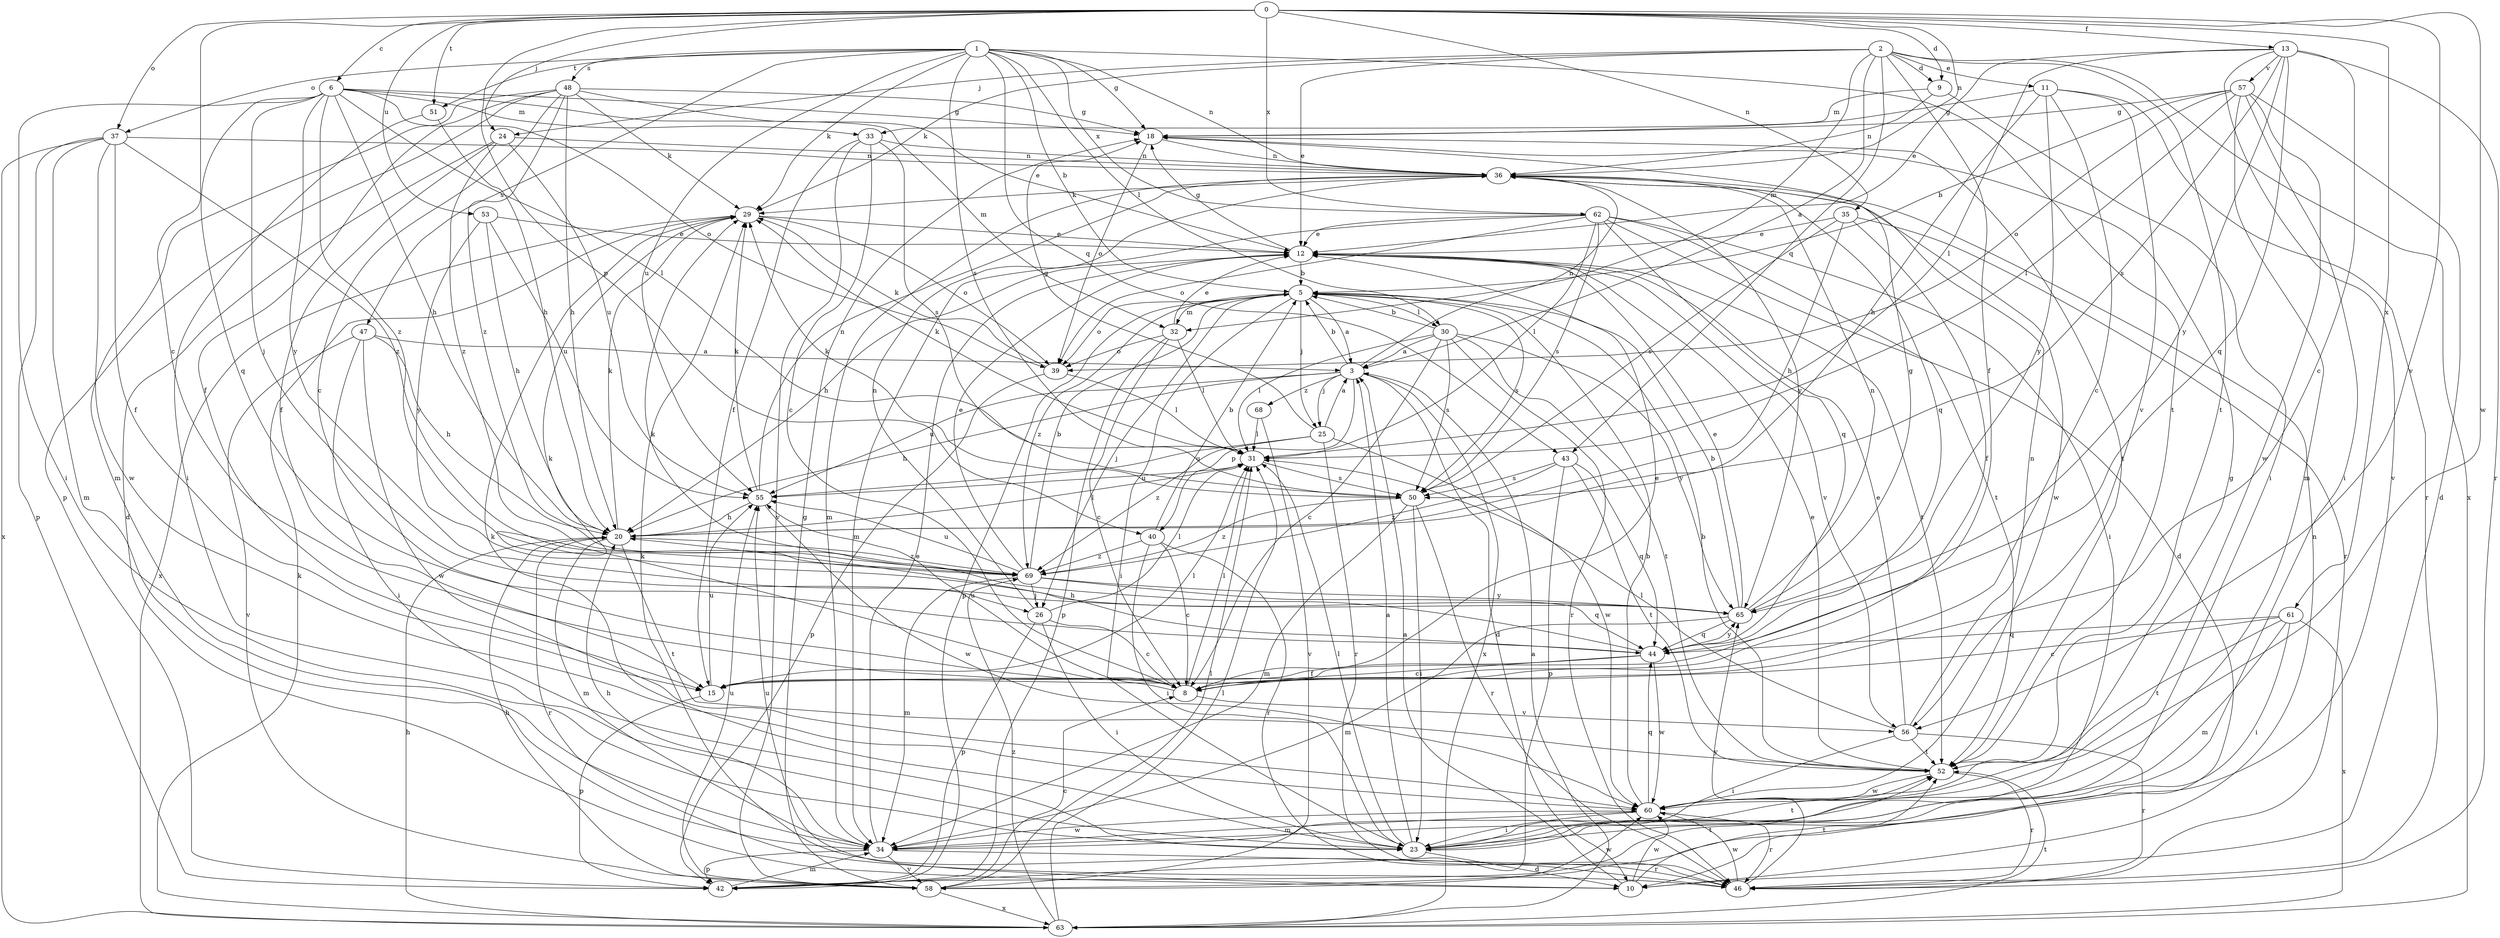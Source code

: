 strict digraph  {
0;
1;
2;
3;
5;
6;
8;
9;
10;
11;
12;
13;
15;
18;
20;
23;
24;
25;
26;
29;
30;
31;
32;
33;
34;
35;
36;
37;
39;
40;
42;
43;
44;
46;
47;
48;
50;
51;
52;
53;
55;
56;
57;
58;
60;
61;
62;
63;
65;
68;
69;
0 -> 6  [label=c];
0 -> 8  [label=c];
0 -> 9  [label=d];
0 -> 13  [label=f];
0 -> 24  [label=j];
0 -> 35  [label=n];
0 -> 36  [label=n];
0 -> 37  [label=o];
0 -> 40  [label=p];
0 -> 51  [label=t];
0 -> 53  [label=u];
0 -> 56  [label=v];
0 -> 60  [label=w];
0 -> 61  [label=x];
0 -> 62  [label=x];
1 -> 5  [label=b];
1 -> 18  [label=g];
1 -> 29  [label=k];
1 -> 30  [label=l];
1 -> 36  [label=n];
1 -> 37  [label=o];
1 -> 43  [label=q];
1 -> 47  [label=s];
1 -> 48  [label=s];
1 -> 50  [label=s];
1 -> 51  [label=t];
1 -> 52  [label=t];
1 -> 55  [label=u];
1 -> 62  [label=x];
2 -> 3  [label=a];
2 -> 9  [label=d];
2 -> 11  [label=e];
2 -> 12  [label=e];
2 -> 15  [label=f];
2 -> 24  [label=j];
2 -> 29  [label=k];
2 -> 32  [label=m];
2 -> 43  [label=q];
2 -> 52  [label=t];
2 -> 63  [label=x];
3 -> 5  [label=b];
3 -> 10  [label=d];
3 -> 20  [label=h];
3 -> 25  [label=j];
3 -> 36  [label=n];
3 -> 40  [label=p];
3 -> 55  [label=u];
3 -> 63  [label=x];
3 -> 68  [label=z];
5 -> 3  [label=a];
5 -> 23  [label=i];
5 -> 25  [label=j];
5 -> 26  [label=j];
5 -> 30  [label=l];
5 -> 32  [label=m];
5 -> 39  [label=o];
5 -> 42  [label=p];
5 -> 50  [label=s];
5 -> 69  [label=z];
6 -> 18  [label=g];
6 -> 20  [label=h];
6 -> 23  [label=i];
6 -> 26  [label=j];
6 -> 31  [label=l];
6 -> 32  [label=m];
6 -> 33  [label=m];
6 -> 39  [label=o];
6 -> 44  [label=q];
6 -> 65  [label=y];
6 -> 69  [label=z];
8 -> 12  [label=e];
8 -> 29  [label=k];
8 -> 31  [label=l];
8 -> 55  [label=u];
8 -> 56  [label=v];
9 -> 23  [label=i];
9 -> 33  [label=m];
9 -> 36  [label=n];
10 -> 3  [label=a];
10 -> 36  [label=n];
10 -> 52  [label=t];
10 -> 55  [label=u];
10 -> 60  [label=w];
11 -> 8  [label=c];
11 -> 18  [label=g];
11 -> 20  [label=h];
11 -> 46  [label=r];
11 -> 56  [label=v];
11 -> 65  [label=y];
12 -> 5  [label=b];
12 -> 18  [label=g];
12 -> 20  [label=h];
12 -> 52  [label=t];
12 -> 56  [label=v];
13 -> 8  [label=c];
13 -> 12  [label=e];
13 -> 31  [label=l];
13 -> 44  [label=q];
13 -> 46  [label=r];
13 -> 50  [label=s];
13 -> 57  [label=v];
13 -> 58  [label=v];
13 -> 65  [label=y];
15 -> 31  [label=l];
15 -> 42  [label=p];
15 -> 55  [label=u];
18 -> 36  [label=n];
18 -> 39  [label=o];
18 -> 52  [label=t];
20 -> 29  [label=k];
20 -> 31  [label=l];
20 -> 34  [label=m];
20 -> 46  [label=r];
20 -> 52  [label=t];
20 -> 69  [label=z];
23 -> 3  [label=a];
23 -> 10  [label=d];
23 -> 29  [label=k];
23 -> 31  [label=l];
23 -> 52  [label=t];
24 -> 10  [label=d];
24 -> 15  [label=f];
24 -> 36  [label=n];
24 -> 55  [label=u];
24 -> 69  [label=z];
25 -> 3  [label=a];
25 -> 18  [label=g];
25 -> 46  [label=r];
25 -> 55  [label=u];
25 -> 60  [label=w];
25 -> 69  [label=z];
26 -> 8  [label=c];
26 -> 23  [label=i];
26 -> 31  [label=l];
26 -> 36  [label=n];
26 -> 42  [label=p];
29 -> 12  [label=e];
29 -> 39  [label=o];
29 -> 63  [label=x];
30 -> 3  [label=a];
30 -> 5  [label=b];
30 -> 8  [label=c];
30 -> 31  [label=l];
30 -> 46  [label=r];
30 -> 50  [label=s];
30 -> 52  [label=t];
30 -> 65  [label=y];
31 -> 29  [label=k];
31 -> 50  [label=s];
31 -> 55  [label=u];
32 -> 8  [label=c];
32 -> 12  [label=e];
32 -> 31  [label=l];
32 -> 39  [label=o];
32 -> 42  [label=p];
33 -> 8  [label=c];
33 -> 15  [label=f];
33 -> 36  [label=n];
33 -> 50  [label=s];
33 -> 58  [label=v];
34 -> 12  [label=e];
34 -> 20  [label=h];
34 -> 42  [label=p];
34 -> 46  [label=r];
34 -> 58  [label=v];
34 -> 60  [label=w];
35 -> 12  [label=e];
35 -> 15  [label=f];
35 -> 20  [label=h];
35 -> 46  [label=r];
35 -> 50  [label=s];
36 -> 29  [label=k];
36 -> 34  [label=m];
36 -> 44  [label=q];
36 -> 60  [label=w];
36 -> 65  [label=y];
37 -> 15  [label=f];
37 -> 34  [label=m];
37 -> 36  [label=n];
37 -> 42  [label=p];
37 -> 60  [label=w];
37 -> 63  [label=x];
37 -> 69  [label=z];
39 -> 29  [label=k];
39 -> 31  [label=l];
39 -> 42  [label=p];
40 -> 5  [label=b];
40 -> 8  [label=c];
40 -> 23  [label=i];
40 -> 46  [label=r];
40 -> 69  [label=z];
42 -> 34  [label=m];
42 -> 52  [label=t];
43 -> 42  [label=p];
43 -> 44  [label=q];
43 -> 50  [label=s];
43 -> 52  [label=t];
43 -> 69  [label=z];
44 -> 8  [label=c];
44 -> 15  [label=f];
44 -> 20  [label=h];
44 -> 29  [label=k];
44 -> 60  [label=w];
44 -> 65  [label=y];
46 -> 29  [label=k];
46 -> 60  [label=w];
46 -> 65  [label=y];
47 -> 3  [label=a];
47 -> 20  [label=h];
47 -> 23  [label=i];
47 -> 58  [label=v];
47 -> 60  [label=w];
48 -> 8  [label=c];
48 -> 12  [label=e];
48 -> 15  [label=f];
48 -> 18  [label=g];
48 -> 20  [label=h];
48 -> 29  [label=k];
48 -> 34  [label=m];
48 -> 42  [label=p];
48 -> 69  [label=z];
50 -> 23  [label=i];
50 -> 29  [label=k];
50 -> 34  [label=m];
50 -> 46  [label=r];
50 -> 69  [label=z];
51 -> 20  [label=h];
51 -> 23  [label=i];
52 -> 5  [label=b];
52 -> 12  [label=e];
52 -> 46  [label=r];
52 -> 60  [label=w];
53 -> 12  [label=e];
53 -> 20  [label=h];
53 -> 55  [label=u];
53 -> 65  [label=y];
55 -> 20  [label=h];
55 -> 29  [label=k];
55 -> 36  [label=n];
55 -> 60  [label=w];
56 -> 12  [label=e];
56 -> 23  [label=i];
56 -> 31  [label=l];
56 -> 36  [label=n];
56 -> 46  [label=r];
56 -> 52  [label=t];
57 -> 5  [label=b];
57 -> 10  [label=d];
57 -> 18  [label=g];
57 -> 23  [label=i];
57 -> 31  [label=l];
57 -> 34  [label=m];
57 -> 39  [label=o];
57 -> 60  [label=w];
58 -> 8  [label=c];
58 -> 18  [label=g];
58 -> 20  [label=h];
58 -> 31  [label=l];
58 -> 55  [label=u];
58 -> 60  [label=w];
58 -> 63  [label=x];
60 -> 5  [label=b];
60 -> 18  [label=g];
60 -> 23  [label=i];
60 -> 34  [label=m];
60 -> 44  [label=q];
60 -> 46  [label=r];
61 -> 8  [label=c];
61 -> 23  [label=i];
61 -> 34  [label=m];
61 -> 44  [label=q];
61 -> 52  [label=t];
61 -> 63  [label=x];
62 -> 10  [label=d];
62 -> 12  [label=e];
62 -> 23  [label=i];
62 -> 31  [label=l];
62 -> 34  [label=m];
62 -> 39  [label=o];
62 -> 44  [label=q];
62 -> 50  [label=s];
62 -> 52  [label=t];
63 -> 3  [label=a];
63 -> 20  [label=h];
63 -> 29  [label=k];
63 -> 31  [label=l];
63 -> 52  [label=t];
63 -> 69  [label=z];
65 -> 5  [label=b];
65 -> 12  [label=e];
65 -> 18  [label=g];
65 -> 34  [label=m];
65 -> 36  [label=n];
65 -> 44  [label=q];
68 -> 31  [label=l];
68 -> 58  [label=v];
69 -> 5  [label=b];
69 -> 12  [label=e];
69 -> 26  [label=j];
69 -> 34  [label=m];
69 -> 44  [label=q];
69 -> 55  [label=u];
69 -> 65  [label=y];
}
